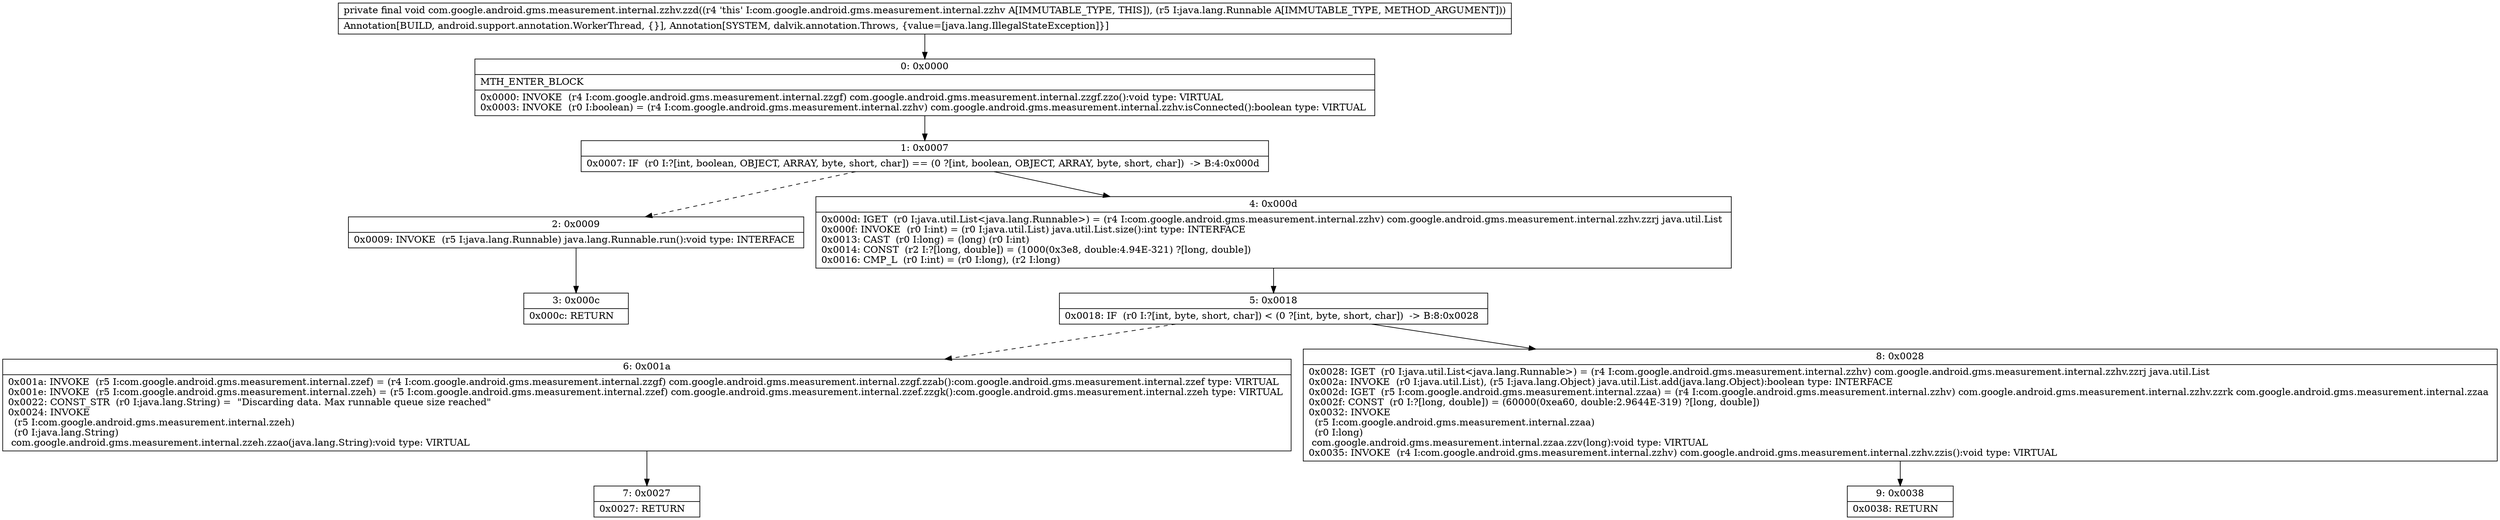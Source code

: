 digraph "CFG forcom.google.android.gms.measurement.internal.zzhv.zzd(Ljava\/lang\/Runnable;)V" {
Node_0 [shape=record,label="{0\:\ 0x0000|MTH_ENTER_BLOCK\l|0x0000: INVOKE  (r4 I:com.google.android.gms.measurement.internal.zzgf) com.google.android.gms.measurement.internal.zzgf.zzo():void type: VIRTUAL \l0x0003: INVOKE  (r0 I:boolean) = (r4 I:com.google.android.gms.measurement.internal.zzhv) com.google.android.gms.measurement.internal.zzhv.isConnected():boolean type: VIRTUAL \l}"];
Node_1 [shape=record,label="{1\:\ 0x0007|0x0007: IF  (r0 I:?[int, boolean, OBJECT, ARRAY, byte, short, char]) == (0 ?[int, boolean, OBJECT, ARRAY, byte, short, char])  \-\> B:4:0x000d \l}"];
Node_2 [shape=record,label="{2\:\ 0x0009|0x0009: INVOKE  (r5 I:java.lang.Runnable) java.lang.Runnable.run():void type: INTERFACE \l}"];
Node_3 [shape=record,label="{3\:\ 0x000c|0x000c: RETURN   \l}"];
Node_4 [shape=record,label="{4\:\ 0x000d|0x000d: IGET  (r0 I:java.util.List\<java.lang.Runnable\>) = (r4 I:com.google.android.gms.measurement.internal.zzhv) com.google.android.gms.measurement.internal.zzhv.zzrj java.util.List \l0x000f: INVOKE  (r0 I:int) = (r0 I:java.util.List) java.util.List.size():int type: INTERFACE \l0x0013: CAST  (r0 I:long) = (long) (r0 I:int) \l0x0014: CONST  (r2 I:?[long, double]) = (1000(0x3e8, double:4.94E\-321) ?[long, double]) \l0x0016: CMP_L  (r0 I:int) = (r0 I:long), (r2 I:long) \l}"];
Node_5 [shape=record,label="{5\:\ 0x0018|0x0018: IF  (r0 I:?[int, byte, short, char]) \< (0 ?[int, byte, short, char])  \-\> B:8:0x0028 \l}"];
Node_6 [shape=record,label="{6\:\ 0x001a|0x001a: INVOKE  (r5 I:com.google.android.gms.measurement.internal.zzef) = (r4 I:com.google.android.gms.measurement.internal.zzgf) com.google.android.gms.measurement.internal.zzgf.zzab():com.google.android.gms.measurement.internal.zzef type: VIRTUAL \l0x001e: INVOKE  (r5 I:com.google.android.gms.measurement.internal.zzeh) = (r5 I:com.google.android.gms.measurement.internal.zzef) com.google.android.gms.measurement.internal.zzef.zzgk():com.google.android.gms.measurement.internal.zzeh type: VIRTUAL \l0x0022: CONST_STR  (r0 I:java.lang.String) =  \"Discarding data. Max runnable queue size reached\" \l0x0024: INVOKE  \l  (r5 I:com.google.android.gms.measurement.internal.zzeh)\l  (r0 I:java.lang.String)\l com.google.android.gms.measurement.internal.zzeh.zzao(java.lang.String):void type: VIRTUAL \l}"];
Node_7 [shape=record,label="{7\:\ 0x0027|0x0027: RETURN   \l}"];
Node_8 [shape=record,label="{8\:\ 0x0028|0x0028: IGET  (r0 I:java.util.List\<java.lang.Runnable\>) = (r4 I:com.google.android.gms.measurement.internal.zzhv) com.google.android.gms.measurement.internal.zzhv.zzrj java.util.List \l0x002a: INVOKE  (r0 I:java.util.List), (r5 I:java.lang.Object) java.util.List.add(java.lang.Object):boolean type: INTERFACE \l0x002d: IGET  (r5 I:com.google.android.gms.measurement.internal.zzaa) = (r4 I:com.google.android.gms.measurement.internal.zzhv) com.google.android.gms.measurement.internal.zzhv.zzrk com.google.android.gms.measurement.internal.zzaa \l0x002f: CONST  (r0 I:?[long, double]) = (60000(0xea60, double:2.9644E\-319) ?[long, double]) \l0x0032: INVOKE  \l  (r5 I:com.google.android.gms.measurement.internal.zzaa)\l  (r0 I:long)\l com.google.android.gms.measurement.internal.zzaa.zzv(long):void type: VIRTUAL \l0x0035: INVOKE  (r4 I:com.google.android.gms.measurement.internal.zzhv) com.google.android.gms.measurement.internal.zzhv.zzis():void type: VIRTUAL \l}"];
Node_9 [shape=record,label="{9\:\ 0x0038|0x0038: RETURN   \l}"];
MethodNode[shape=record,label="{private final void com.google.android.gms.measurement.internal.zzhv.zzd((r4 'this' I:com.google.android.gms.measurement.internal.zzhv A[IMMUTABLE_TYPE, THIS]), (r5 I:java.lang.Runnable A[IMMUTABLE_TYPE, METHOD_ARGUMENT]))  | Annotation[BUILD, android.support.annotation.WorkerThread, \{\}], Annotation[SYSTEM, dalvik.annotation.Throws, \{value=[java.lang.IllegalStateException]\}]\l}"];
MethodNode -> Node_0;
Node_0 -> Node_1;
Node_1 -> Node_2[style=dashed];
Node_1 -> Node_4;
Node_2 -> Node_3;
Node_4 -> Node_5;
Node_5 -> Node_6[style=dashed];
Node_5 -> Node_8;
Node_6 -> Node_7;
Node_8 -> Node_9;
}

